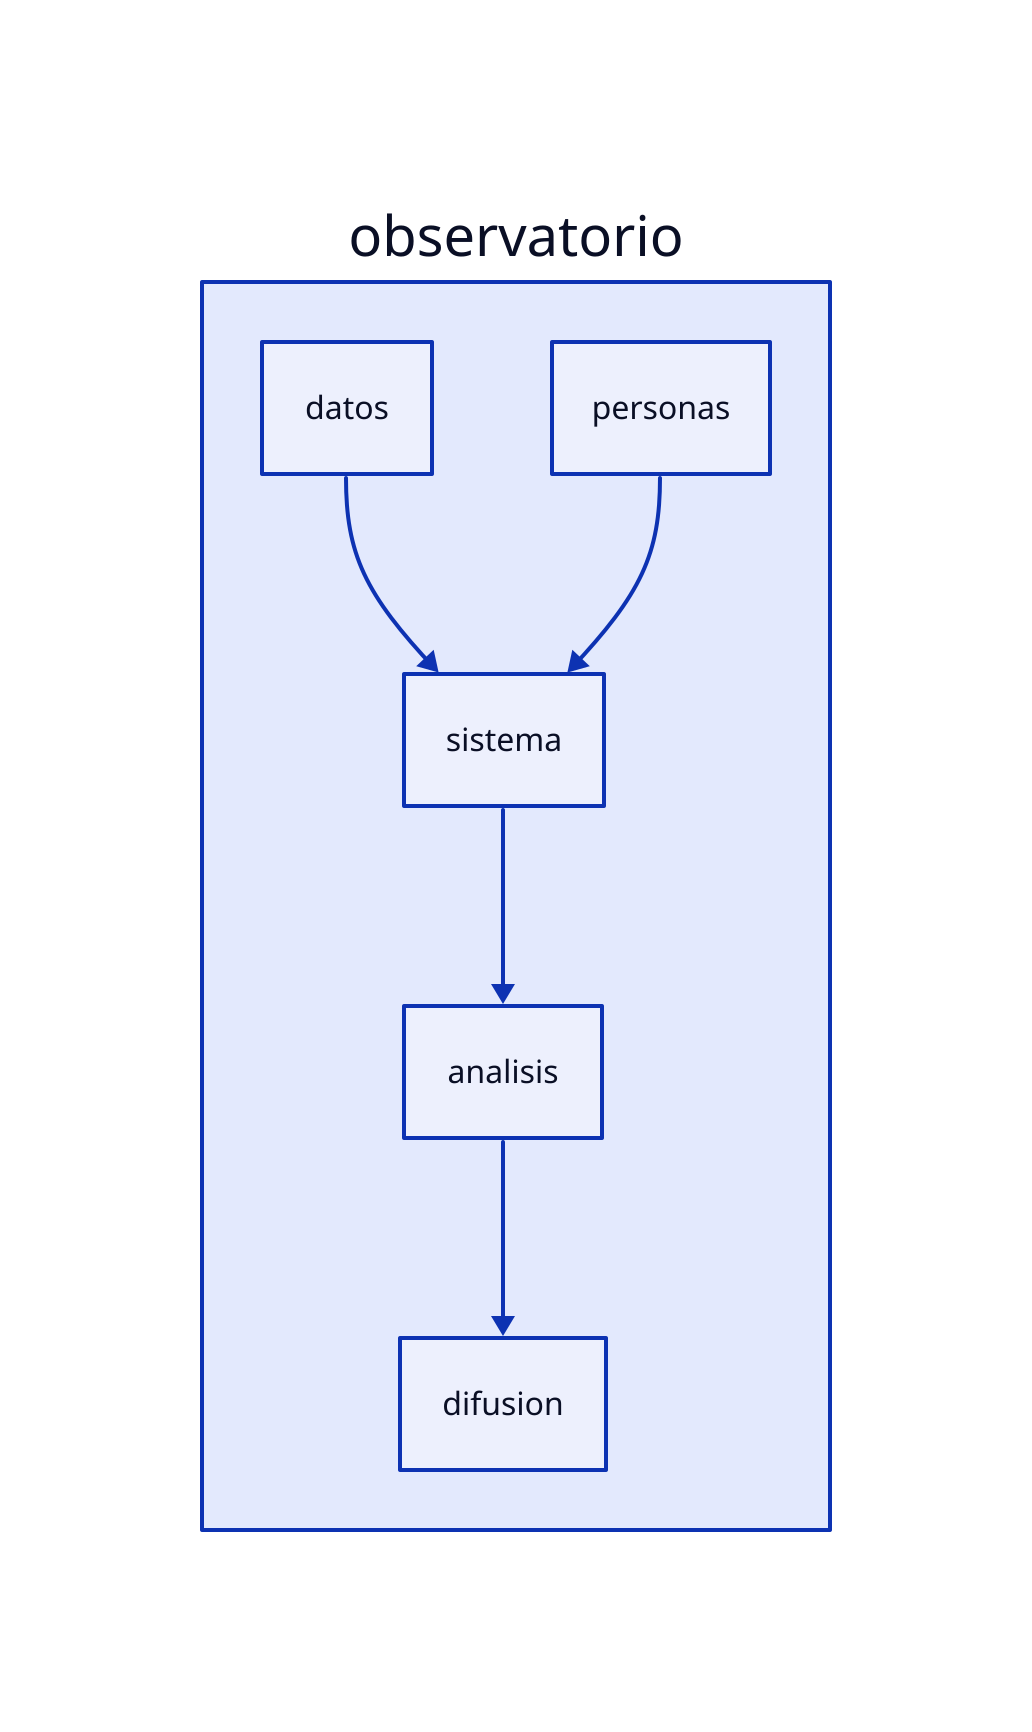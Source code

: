 observatorio: {
  datos -> sistema
  personas -> sistema
  sistema -> analisis
  analisis -> difusion
}
